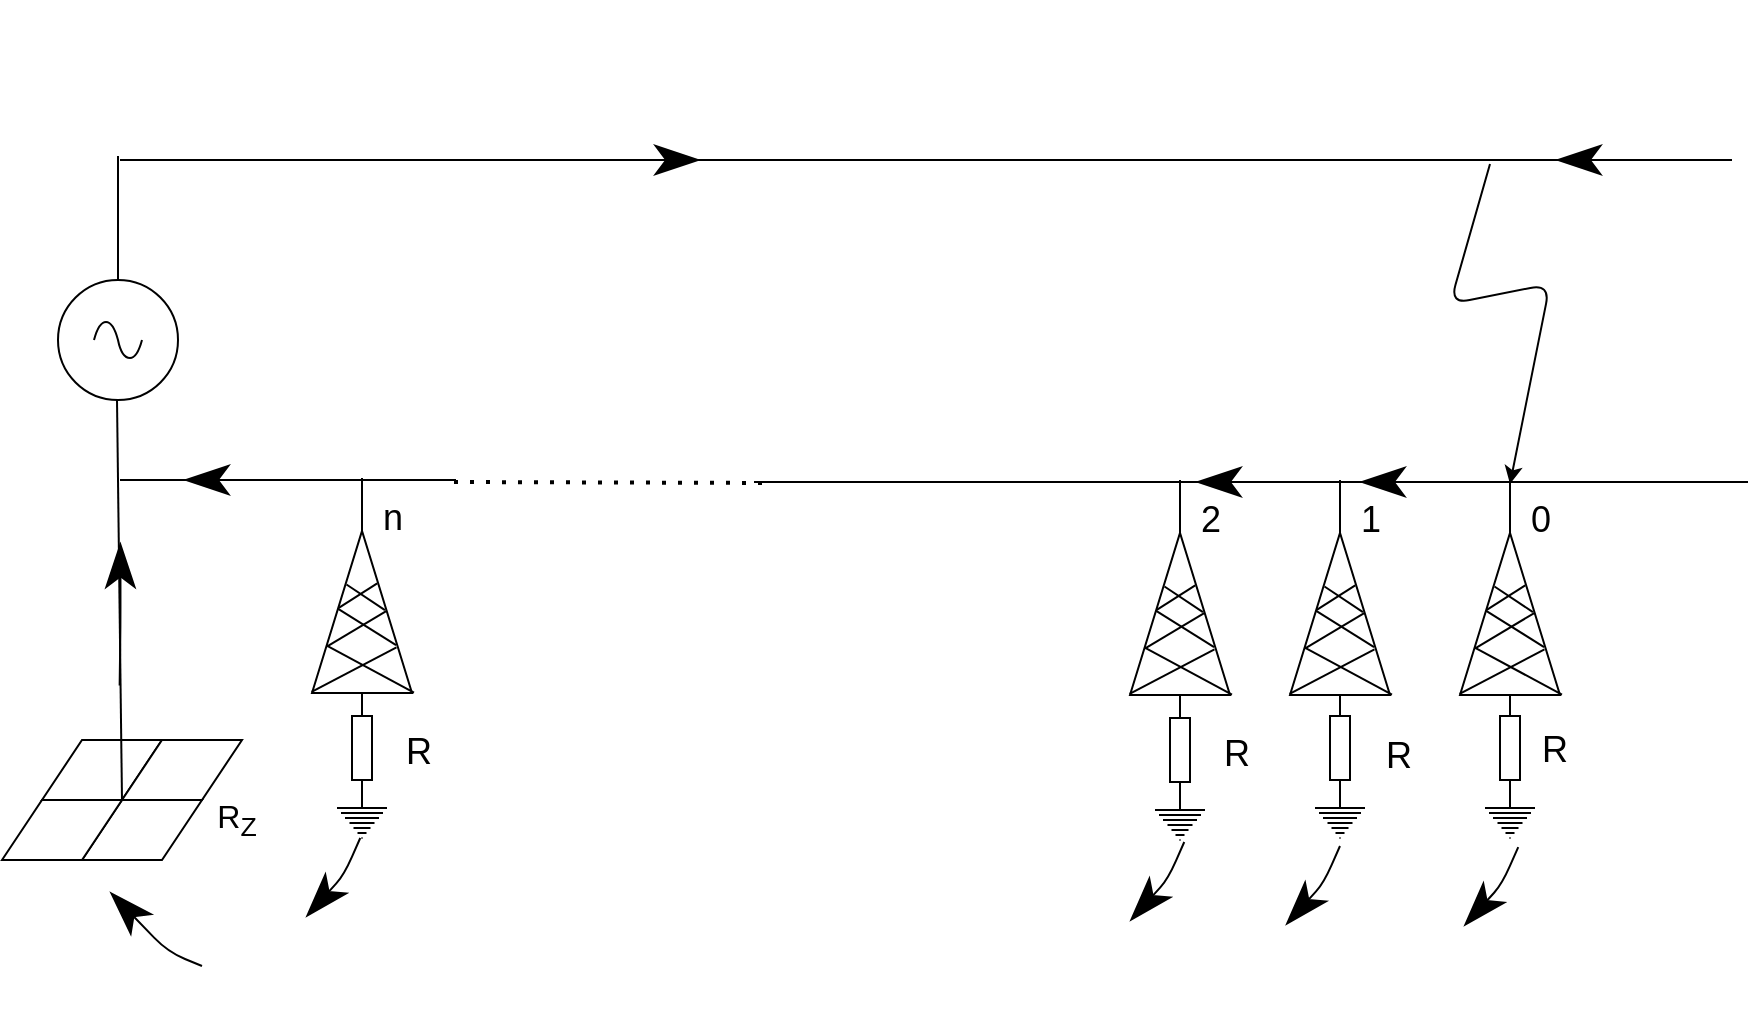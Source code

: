 <mxfile version="14.7.3" type="github">
  <diagram name="Page-1" id="16e2658f-23c8-b752-8be9-c03fbebb8bbe">
    <mxGraphModel dx="1021" dy="567" grid="0" gridSize="10" guides="1" tooltips="1" connect="1" arrows="1" fold="1" page="1" pageScale="1" pageWidth="1100" pageHeight="850" background="none" math="0" shadow="0">
      <root>
        <mxCell id="0" />
        <mxCell id="1" parent="0" />
        <mxCell id="HtLe2a_l6lZtQf_eTZjN-1" value="" style="pointerEvents=1;verticalLabelPosition=bottom;shadow=0;dashed=0;align=center;html=1;verticalAlign=top;shape=mxgraph.electrical.signal_sources.source;aspect=fixed;points=[[0.5,0,0],[1,0.5,0],[0.5,1,0],[0,0.5,0]];elSignalType=ac;direction=east;" parent="1" vertex="1">
          <mxGeometry x="179" y="276" width="60" height="60" as="geometry" />
        </mxCell>
        <mxCell id="HtLe2a_l6lZtQf_eTZjN-7" value="" style="endArrow=none;html=1;" parent="1" edge="1">
          <mxGeometry x="249" y="1" width="50" height="50" as="geometry">
            <mxPoint x="210" y="216" as="sourcePoint" />
            <mxPoint x="1016" y="216" as="targetPoint" />
          </mxGeometry>
        </mxCell>
        <mxCell id="HtLe2a_l6lZtQf_eTZjN-9" value="" style="endArrow=none;html=1;" parent="1" edge="1">
          <mxGeometry x="149" y="1" width="50" height="50" as="geometry">
            <mxPoint x="209" y="276" as="sourcePoint" />
            <mxPoint x="209" y="214" as="targetPoint" />
          </mxGeometry>
        </mxCell>
        <mxCell id="HtLe2a_l6lZtQf_eTZjN-10" value="" style="endArrow=none;html=1;strokeWidth=1;" parent="1" edge="1">
          <mxGeometry x="250" y="1" width="100" as="geometry">
            <mxPoint x="210" y="376" as="sourcePoint" />
            <mxPoint x="378" y="376" as="targetPoint" />
            <Array as="points">
              <mxPoint x="360" y="376" />
            </Array>
          </mxGeometry>
        </mxCell>
        <mxCell id="HtLe2a_l6lZtQf_eTZjN-12" value="" style="endArrow=none;html=1;strokeWidth=1;" parent="1" edge="1">
          <mxGeometry x="149" y="1" width="100" as="geometry">
            <mxPoint x="208.5" y="336" as="sourcePoint" />
            <mxPoint x="209" y="376" as="targetPoint" />
          </mxGeometry>
        </mxCell>
        <mxCell id="HtLe2a_l6lZtQf_eTZjN-15" value="" style="endArrow=none;html=1;" parent="1" edge="1">
          <mxGeometry x="250" y="1" width="50" height="50" as="geometry">
            <mxPoint x="527" y="377" as="sourcePoint" />
            <mxPoint x="1024" y="377" as="targetPoint" />
          </mxGeometry>
        </mxCell>
        <mxCell id="HtLe2a_l6lZtQf_eTZjN-16" value="" style="endArrow=none;dashed=1;html=1;dashPattern=1 3;strokeWidth=2;entryX=0;entryY=0.5;entryDx=0;entryDy=0;entryPerimeter=0;" parent="1" edge="1">
          <mxGeometry x="-43" y="2" width="50" height="50" as="geometry">
            <mxPoint x="377" y="377" as="sourcePoint" />
            <mxPoint x="537" y="377.5" as="targetPoint" />
          </mxGeometry>
        </mxCell>
        <mxCell id="HtLe2a_l6lZtQf_eTZjN-25" value="" style="endArrow=classicThin;html=1;strokeWidth=1;endSize=20;" parent="1" edge="1">
          <mxGeometry x="390" y="1" width="100" as="geometry">
            <mxPoint x="450" y="216" as="sourcePoint" />
            <mxPoint x="500" y="216" as="targetPoint" />
            <Array as="points">
              <mxPoint x="460" y="216" />
            </Array>
          </mxGeometry>
        </mxCell>
        <mxCell id="HtLe2a_l6lZtQf_eTZjN-26" value="" style="endArrow=classicThin;html=1;strokeWidth=1;endSize=20;" parent="1" edge="1">
          <mxGeometry x="728" y="1" width="100" as="geometry">
            <mxPoint x="958" y="216" as="sourcePoint" />
            <mxPoint x="928" y="216" as="targetPoint" />
            <Array as="points">
              <mxPoint x="998" y="216" />
            </Array>
          </mxGeometry>
        </mxCell>
        <mxCell id="HtLe2a_l6lZtQf_eTZjN-32" value="" style="shape=parallelogram;perimeter=parallelogramPerimeter;whiteSpace=wrap;html=1;fixedSize=1;shadow=0;direction=east;" parent="1" vertex="1">
          <mxGeometry x="171" y="506" width="60" height="30" as="geometry" />
        </mxCell>
        <mxCell id="HtLe2a_l6lZtQf_eTZjN-33" value="" style="shape=parallelogram;perimeter=parallelogramPerimeter;whiteSpace=wrap;html=1;fixedSize=1;shadow=0;direction=east;" parent="1" vertex="1">
          <mxGeometry x="211" y="506" width="60" height="30" as="geometry" />
        </mxCell>
        <mxCell id="HtLe2a_l6lZtQf_eTZjN-34" value="" style="shape=parallelogram;perimeter=parallelogramPerimeter;whiteSpace=wrap;html=1;fixedSize=1;shadow=0;direction=east;" parent="1" vertex="1">
          <mxGeometry x="191" y="536" width="60" height="30" as="geometry" />
        </mxCell>
        <mxCell id="HtLe2a_l6lZtQf_eTZjN-35" value="" style="shape=parallelogram;perimeter=parallelogramPerimeter;whiteSpace=wrap;html=1;fixedSize=1;shadow=0;direction=east;" parent="1" vertex="1">
          <mxGeometry x="151" y="536" width="60" height="30" as="geometry" />
        </mxCell>
        <mxCell id="HtLe2a_l6lZtQf_eTZjN-37" value="" style="endArrow=none;html=1;exitX=0;exitY=1;exitDx=0;exitDy=0;" parent="1" source="HtLe2a_l6lZtQf_eTZjN-33" edge="1">
          <mxGeometry x="149" y="1" width="50" height="50" as="geometry">
            <mxPoint x="209" y="504" as="sourcePoint" />
            <mxPoint x="209" y="376" as="targetPoint" />
          </mxGeometry>
        </mxCell>
        <mxCell id="HtLe2a_l6lZtQf_eTZjN-72" value="" style="endArrow=none;html=1;exitX=0.653;exitY=0.345;exitDx=0;exitDy=0;exitPerimeter=0;entryX=0.522;entryY=0.734;entryDx=0;entryDy=0;entryPerimeter=0;" parent="1" edge="1">
          <mxGeometry x="455" y="1" width="50" height="50" as="geometry">
            <mxPoint x="732.25" y="467.23" as="sourcePoint" />
            <mxPoint x="751.47" y="480.03" as="targetPoint" />
          </mxGeometry>
        </mxCell>
        <mxCell id="HtLe2a_l6lZtQf_eTZjN-75" value="" style="endArrow=none;html=1;exitX=0.523;exitY=0.268;exitDx=0;exitDy=0;exitPerimeter=0;entryX=0.659;entryY=0.652;entryDx=0;entryDy=0;entryPerimeter=0;" parent="1" edge="1">
          <mxGeometry x="455" y="1" width="50" height="50" as="geometry">
            <mxPoint x="728.4" y="478.93" as="sourcePoint" />
            <mxPoint x="747.6" y="466.69" as="targetPoint" />
          </mxGeometry>
        </mxCell>
        <mxCell id="HtLe2a_l6lZtQf_eTZjN-84" value="" style="verticalLabelPosition=bottom;shadow=0;dashed=0;align=center;html=1;verticalAlign=top;shape=mxgraph.electrical.abstract.amplifier;rotation=-90;direction=east;" parent="1" vertex="1">
          <mxGeometry x="695" y="418" width="90" height="50" as="geometry" />
        </mxCell>
        <mxCell id="HtLe2a_l6lZtQf_eTZjN-85" value="" style="endArrow=none;html=1;entryX=0.316;entryY=0.841;entryDx=0;entryDy=0;entryPerimeter=0;exitX=0.519;exitY=0.258;exitDx=0;exitDy=0;exitPerimeter=0;" parent="1" source="HtLe2a_l6lZtQf_eTZjN-84" target="HtLe2a_l6lZtQf_eTZjN-84" edge="1">
          <mxGeometry x="455" y="1" width="50" height="50" as="geometry">
            <mxPoint x="732" y="440" as="sourcePoint" />
            <mxPoint x="754" y="457" as="targetPoint" />
          </mxGeometry>
        </mxCell>
        <mxCell id="HtLe2a_l6lZtQf_eTZjN-86" value="" style="endArrow=none;html=1;exitX=0.313;exitY=0.148;exitDx=0;exitDy=0;exitPerimeter=0;entryX=0.052;entryY=1.02;entryDx=0;entryDy=0;entryPerimeter=0;" parent="1" source="HtLe2a_l6lZtQf_eTZjN-84" target="HtLe2a_l6lZtQf_eTZjN-84" edge="1">
          <mxGeometry x="455" y="1" width="50" height="50" as="geometry">
            <mxPoint x="725" y="452.0" as="sourcePoint" />
            <mxPoint x="762" y="481" as="targetPoint" />
          </mxGeometry>
        </mxCell>
        <mxCell id="HtLe2a_l6lZtQf_eTZjN-87" value="" style="endArrow=none;html=1;exitX=0.653;exitY=0.345;exitDx=0;exitDy=0;exitPerimeter=0;entryX=0.653;entryY=0.345;entryDx=0;entryDy=0;entryPerimeter=0;" parent="1" source="HtLe2a_l6lZtQf_eTZjN-84" edge="1">
          <mxGeometry x="455" y="1" width="50" height="50" as="geometry">
            <mxPoint x="732.52" y="427" as="sourcePoint" />
            <mxPoint x="751.47" y="442.03" as="targetPoint" />
          </mxGeometry>
        </mxCell>
        <mxCell id="HtLe2a_l6lZtQf_eTZjN-88" value="" style="endArrow=none;html=1;entryX=0.056;entryY=-0.004;entryDx=0;entryDy=0;entryPerimeter=0;exitX=0.304;exitY=0.845;exitDx=0;exitDy=0;exitPerimeter=0;" parent="1" source="HtLe2a_l6lZtQf_eTZjN-84" target="HtLe2a_l6lZtQf_eTZjN-84" edge="1">
          <mxGeometry x="455" y="1" width="50" height="50" as="geometry">
            <mxPoint x="755" y="462" as="sourcePoint" />
            <mxPoint x="826" y="479.32" as="targetPoint" />
            <Array as="points" />
          </mxGeometry>
        </mxCell>
        <mxCell id="HtLe2a_l6lZtQf_eTZjN-89" value="" style="endArrow=none;html=1;entryX=0.505;entryY=0.742;entryDx=0;entryDy=0;entryPerimeter=0;exitX=0.309;exitY=0.152;exitDx=0;exitDy=0;exitPerimeter=0;" parent="1" source="HtLe2a_l6lZtQf_eTZjN-84" target="HtLe2a_l6lZtQf_eTZjN-84" edge="1">
          <mxGeometry x="455" y="1" width="50" height="50" as="geometry">
            <mxPoint x="737.9" y="451.29" as="sourcePoint" />
            <mxPoint x="767.05" y="469.56" as="targetPoint" />
          </mxGeometry>
        </mxCell>
        <mxCell id="HtLe2a_l6lZtQf_eTZjN-90" value="" style="endArrow=none;html=1;exitX=0.523;exitY=0.268;exitDx=0;exitDy=0;exitPerimeter=0;entryX=0.659;entryY=0.652;entryDx=0;entryDy=0;entryPerimeter=0;" parent="1" source="HtLe2a_l6lZtQf_eTZjN-84" target="HtLe2a_l6lZtQf_eTZjN-84" edge="1">
          <mxGeometry x="455" y="1" width="50" height="50" as="geometry">
            <mxPoint x="742.25" y="439.23" as="sourcePoint" />
            <mxPoint x="761.47" y="452.03" as="targetPoint" />
          </mxGeometry>
        </mxCell>
        <mxCell id="HtLe2a_l6lZtQf_eTZjN-91" value="" style="endArrow=none;html=1;entryX=1;entryY=0.5;entryDx=0;entryDy=0;entryPerimeter=0;exitX=1;exitY=0.5;exitDx=0;exitDy=0;exitPerimeter=0;" parent="1" target="HtLe2a_l6lZtQf_eTZjN-84" edge="1">
          <mxGeometry x="455" y="1" width="50" height="50" as="geometry">
            <mxPoint x="740" y="376.0" as="sourcePoint" />
            <mxPoint x="845" y="426" as="targetPoint" />
          </mxGeometry>
        </mxCell>
        <mxCell id="HtLe2a_l6lZtQf_eTZjN-92" value="" style="endArrow=none;html=1;exitX=0.653;exitY=0.345;exitDx=0;exitDy=0;exitPerimeter=0;entryX=0.522;entryY=0.734;entryDx=0;entryDy=0;entryPerimeter=0;" parent="1" edge="1">
          <mxGeometry x="455" y="1" width="50" height="50" as="geometry">
            <mxPoint x="812.25" y="467.23" as="sourcePoint" />
            <mxPoint x="831.47" y="480.03" as="targetPoint" />
          </mxGeometry>
        </mxCell>
        <mxCell id="HtLe2a_l6lZtQf_eTZjN-93" value="" style="endArrow=none;html=1;exitX=0.523;exitY=0.268;exitDx=0;exitDy=0;exitPerimeter=0;entryX=0.659;entryY=0.652;entryDx=0;entryDy=0;entryPerimeter=0;" parent="1" edge="1">
          <mxGeometry x="455" y="1" width="50" height="50" as="geometry">
            <mxPoint x="808.4" y="478.93" as="sourcePoint" />
            <mxPoint x="827.6" y="466.69" as="targetPoint" />
          </mxGeometry>
        </mxCell>
        <mxCell id="HtLe2a_l6lZtQf_eTZjN-94" value="" style="verticalLabelPosition=bottom;shadow=0;dashed=0;align=center;html=1;verticalAlign=top;shape=mxgraph.electrical.abstract.amplifier;rotation=-90;direction=east;" parent="1" vertex="1">
          <mxGeometry x="775" y="418" width="90" height="50" as="geometry" />
        </mxCell>
        <mxCell id="HtLe2a_l6lZtQf_eTZjN-95" value="" style="endArrow=none;html=1;entryX=0.316;entryY=0.841;entryDx=0;entryDy=0;entryPerimeter=0;exitX=0.519;exitY=0.258;exitDx=0;exitDy=0;exitPerimeter=0;" parent="1" source="HtLe2a_l6lZtQf_eTZjN-94" target="HtLe2a_l6lZtQf_eTZjN-94" edge="1">
          <mxGeometry x="455" y="1" width="50" height="50" as="geometry">
            <mxPoint x="812" y="440" as="sourcePoint" />
            <mxPoint x="834" y="457" as="targetPoint" />
          </mxGeometry>
        </mxCell>
        <mxCell id="HtLe2a_l6lZtQf_eTZjN-96" value="" style="endArrow=none;html=1;exitX=0.313;exitY=0.148;exitDx=0;exitDy=0;exitPerimeter=0;entryX=0.052;entryY=1.02;entryDx=0;entryDy=0;entryPerimeter=0;" parent="1" source="HtLe2a_l6lZtQf_eTZjN-94" target="HtLe2a_l6lZtQf_eTZjN-94" edge="1">
          <mxGeometry x="455" y="1" width="50" height="50" as="geometry">
            <mxPoint x="805" y="452.0" as="sourcePoint" />
            <mxPoint x="842" y="481" as="targetPoint" />
          </mxGeometry>
        </mxCell>
        <mxCell id="HtLe2a_l6lZtQf_eTZjN-97" value="" style="endArrow=none;html=1;exitX=0.653;exitY=0.345;exitDx=0;exitDy=0;exitPerimeter=0;entryX=0.653;entryY=0.345;entryDx=0;entryDy=0;entryPerimeter=0;" parent="1" source="HtLe2a_l6lZtQf_eTZjN-94" edge="1">
          <mxGeometry x="455" y="1" width="50" height="50" as="geometry">
            <mxPoint x="812.52" y="427" as="sourcePoint" />
            <mxPoint x="831.47" y="442.03" as="targetPoint" />
          </mxGeometry>
        </mxCell>
        <mxCell id="HtLe2a_l6lZtQf_eTZjN-98" value="" style="endArrow=none;html=1;entryX=0.056;entryY=-0.004;entryDx=0;entryDy=0;entryPerimeter=0;exitX=0.304;exitY=0.845;exitDx=0;exitDy=0;exitPerimeter=0;" parent="1" source="HtLe2a_l6lZtQf_eTZjN-94" target="HtLe2a_l6lZtQf_eTZjN-94" edge="1">
          <mxGeometry x="455" y="1" width="50" height="50" as="geometry">
            <mxPoint x="835" y="462" as="sourcePoint" />
            <mxPoint x="906" y="479.32" as="targetPoint" />
            <Array as="points" />
          </mxGeometry>
        </mxCell>
        <mxCell id="HtLe2a_l6lZtQf_eTZjN-99" value="" style="endArrow=none;html=1;entryX=0.505;entryY=0.742;entryDx=0;entryDy=0;entryPerimeter=0;exitX=0.309;exitY=0.152;exitDx=0;exitDy=0;exitPerimeter=0;" parent="1" source="HtLe2a_l6lZtQf_eTZjN-94" target="HtLe2a_l6lZtQf_eTZjN-94" edge="1">
          <mxGeometry x="455" y="1" width="50" height="50" as="geometry">
            <mxPoint x="817.9" y="451.29" as="sourcePoint" />
            <mxPoint x="847.05" y="469.56" as="targetPoint" />
          </mxGeometry>
        </mxCell>
        <mxCell id="HtLe2a_l6lZtQf_eTZjN-100" value="" style="endArrow=none;html=1;exitX=0.523;exitY=0.268;exitDx=0;exitDy=0;exitPerimeter=0;entryX=0.659;entryY=0.652;entryDx=0;entryDy=0;entryPerimeter=0;" parent="1" source="HtLe2a_l6lZtQf_eTZjN-94" target="HtLe2a_l6lZtQf_eTZjN-94" edge="1">
          <mxGeometry x="455" y="1" width="50" height="50" as="geometry">
            <mxPoint x="822.25" y="439.23" as="sourcePoint" />
            <mxPoint x="841.47" y="452.03" as="targetPoint" />
          </mxGeometry>
        </mxCell>
        <mxCell id="HtLe2a_l6lZtQf_eTZjN-101" value="" style="endArrow=none;html=1;entryX=1;entryY=0.5;entryDx=0;entryDy=0;entryPerimeter=0;exitX=1;exitY=0.5;exitDx=0;exitDy=0;exitPerimeter=0;" parent="1" target="HtLe2a_l6lZtQf_eTZjN-94" edge="1">
          <mxGeometry x="455" y="1" width="50" height="50" as="geometry">
            <mxPoint x="820" y="376.0" as="sourcePoint" />
            <mxPoint x="925" y="426" as="targetPoint" />
          </mxGeometry>
        </mxCell>
        <mxCell id="HtLe2a_l6lZtQf_eTZjN-106" value="" style="pointerEvents=1;verticalLabelPosition=bottom;shadow=0;dashed=0;align=center;html=1;verticalAlign=top;shape=mxgraph.electrical.resistors.resistor_1;rotation=90;direction=east;" parent="1" vertex="1">
          <mxGeometry x="715" y="506" width="50" height="10" as="geometry" />
        </mxCell>
        <mxCell id="HtLe2a_l6lZtQf_eTZjN-107" value="" style="pointerEvents=1;verticalLabelPosition=bottom;shadow=0;dashed=0;align=center;html=1;verticalAlign=top;shape=mxgraph.electrical.signal_sources.protective_earth;direction=east;" parent="1" vertex="1">
          <mxGeometry x="727.5" y="536" width="25" height="20" as="geometry" />
        </mxCell>
        <mxCell id="HtLe2a_l6lZtQf_eTZjN-108" value="" style="pointerEvents=1;verticalLabelPosition=bottom;shadow=0;dashed=0;align=center;html=1;verticalAlign=top;shape=mxgraph.electrical.resistors.resistor_1;rotation=90;direction=east;" parent="1" vertex="1">
          <mxGeometry x="795" y="505" width="50" height="10" as="geometry" />
        </mxCell>
        <mxCell id="HtLe2a_l6lZtQf_eTZjN-109" value="" style="pointerEvents=1;verticalLabelPosition=bottom;shadow=0;dashed=0;align=center;html=1;verticalAlign=top;shape=mxgraph.electrical.signal_sources.protective_earth;direction=east;" parent="1" vertex="1">
          <mxGeometry x="807.5" y="535" width="25" height="20" as="geometry" />
        </mxCell>
        <mxCell id="HtLe2a_l6lZtQf_eTZjN-111" value="" style="endArrow=none;html=1;exitX=0.653;exitY=0.345;exitDx=0;exitDy=0;exitPerimeter=0;entryX=0.522;entryY=0.734;entryDx=0;entryDy=0;entryPerimeter=0;" parent="1" edge="1">
          <mxGeometry x="250" y="1" width="50" height="50" as="geometry">
            <mxPoint x="897.25" y="467.23" as="sourcePoint" />
            <mxPoint x="916.47" y="480.03" as="targetPoint" />
          </mxGeometry>
        </mxCell>
        <mxCell id="HtLe2a_l6lZtQf_eTZjN-112" value="" style="endArrow=none;html=1;exitX=0.523;exitY=0.268;exitDx=0;exitDy=0;exitPerimeter=0;entryX=0.659;entryY=0.652;entryDx=0;entryDy=0;entryPerimeter=0;" parent="1" edge="1">
          <mxGeometry x="250" y="1" width="50" height="50" as="geometry">
            <mxPoint x="893.4" y="478.93" as="sourcePoint" />
            <mxPoint x="912.6" y="466.69" as="targetPoint" />
          </mxGeometry>
        </mxCell>
        <mxCell id="HtLe2a_l6lZtQf_eTZjN-113" value="" style="verticalLabelPosition=bottom;shadow=0;dashed=0;align=center;html=1;verticalAlign=top;shape=mxgraph.electrical.abstract.amplifier;rotation=-90;direction=east;" parent="1" vertex="1">
          <mxGeometry x="860" y="418" width="90" height="50" as="geometry" />
        </mxCell>
        <mxCell id="HtLe2a_l6lZtQf_eTZjN-114" value="" style="endArrow=none;html=1;entryX=0.316;entryY=0.841;entryDx=0;entryDy=0;entryPerimeter=0;exitX=0.519;exitY=0.258;exitDx=0;exitDy=0;exitPerimeter=0;" parent="1" source="HtLe2a_l6lZtQf_eTZjN-113" target="HtLe2a_l6lZtQf_eTZjN-113" edge="1">
          <mxGeometry x="250" y="1" width="50" height="50" as="geometry">
            <mxPoint x="897" y="440" as="sourcePoint" />
            <mxPoint x="919" y="457" as="targetPoint" />
          </mxGeometry>
        </mxCell>
        <mxCell id="HtLe2a_l6lZtQf_eTZjN-115" value="" style="endArrow=none;html=1;exitX=0.313;exitY=0.148;exitDx=0;exitDy=0;exitPerimeter=0;entryX=0.052;entryY=1.02;entryDx=0;entryDy=0;entryPerimeter=0;" parent="1" source="HtLe2a_l6lZtQf_eTZjN-113" target="HtLe2a_l6lZtQf_eTZjN-113" edge="1">
          <mxGeometry x="250" y="1" width="50" height="50" as="geometry">
            <mxPoint x="890" y="452.0" as="sourcePoint" />
            <mxPoint x="927" y="481" as="targetPoint" />
          </mxGeometry>
        </mxCell>
        <mxCell id="HtLe2a_l6lZtQf_eTZjN-116" value="" style="endArrow=none;html=1;exitX=0.653;exitY=0.345;exitDx=0;exitDy=0;exitPerimeter=0;entryX=0.653;entryY=0.345;entryDx=0;entryDy=0;entryPerimeter=0;" parent="1" source="HtLe2a_l6lZtQf_eTZjN-113" edge="1">
          <mxGeometry x="250" y="1" width="50" height="50" as="geometry">
            <mxPoint x="897.52" y="427" as="sourcePoint" />
            <mxPoint x="916.47" y="442.03" as="targetPoint" />
          </mxGeometry>
        </mxCell>
        <mxCell id="HtLe2a_l6lZtQf_eTZjN-117" value="" style="endArrow=none;html=1;entryX=0.056;entryY=-0.004;entryDx=0;entryDy=0;entryPerimeter=0;exitX=0.304;exitY=0.845;exitDx=0;exitDy=0;exitPerimeter=0;" parent="1" source="HtLe2a_l6lZtQf_eTZjN-113" target="HtLe2a_l6lZtQf_eTZjN-113" edge="1">
          <mxGeometry x="250" y="1" width="50" height="50" as="geometry">
            <mxPoint x="920" y="462" as="sourcePoint" />
            <mxPoint x="991" y="479.32" as="targetPoint" />
            <Array as="points" />
          </mxGeometry>
        </mxCell>
        <mxCell id="HtLe2a_l6lZtQf_eTZjN-118" value="" style="endArrow=none;html=1;entryX=0.505;entryY=0.742;entryDx=0;entryDy=0;entryPerimeter=0;exitX=0.309;exitY=0.152;exitDx=0;exitDy=0;exitPerimeter=0;" parent="1" source="HtLe2a_l6lZtQf_eTZjN-113" target="HtLe2a_l6lZtQf_eTZjN-113" edge="1">
          <mxGeometry x="250" y="1" width="50" height="50" as="geometry">
            <mxPoint x="902.9" y="451.29" as="sourcePoint" />
            <mxPoint x="932.05" y="469.56" as="targetPoint" />
          </mxGeometry>
        </mxCell>
        <mxCell id="HtLe2a_l6lZtQf_eTZjN-119" value="" style="endArrow=none;html=1;exitX=0.523;exitY=0.268;exitDx=0;exitDy=0;exitPerimeter=0;entryX=0.659;entryY=0.652;entryDx=0;entryDy=0;entryPerimeter=0;" parent="1" source="HtLe2a_l6lZtQf_eTZjN-113" target="HtLe2a_l6lZtQf_eTZjN-113" edge="1">
          <mxGeometry x="250" y="1" width="50" height="50" as="geometry">
            <mxPoint x="907.25" y="439.23" as="sourcePoint" />
            <mxPoint x="926.47" y="452.03" as="targetPoint" />
          </mxGeometry>
        </mxCell>
        <mxCell id="HtLe2a_l6lZtQf_eTZjN-120" value="" style="endArrow=none;html=1;entryX=1;entryY=0.5;entryDx=0;entryDy=0;entryPerimeter=0;exitX=1;exitY=0.5;exitDx=0;exitDy=0;exitPerimeter=0;" parent="1" target="HtLe2a_l6lZtQf_eTZjN-113" edge="1">
          <mxGeometry x="250" y="1" width="50" height="50" as="geometry">
            <mxPoint x="905" y="376" as="sourcePoint" />
            <mxPoint x="1010" y="426" as="targetPoint" />
          </mxGeometry>
        </mxCell>
        <mxCell id="HtLe2a_l6lZtQf_eTZjN-121" value="" style="pointerEvents=1;verticalLabelPosition=bottom;shadow=0;dashed=0;align=center;html=1;verticalAlign=top;shape=mxgraph.electrical.resistors.resistor_1;rotation=90;direction=east;" parent="1" vertex="1">
          <mxGeometry x="880" y="505" width="50" height="10" as="geometry" />
        </mxCell>
        <mxCell id="HtLe2a_l6lZtQf_eTZjN-122" value="" style="pointerEvents=1;verticalLabelPosition=bottom;shadow=0;dashed=0;align=center;html=1;verticalAlign=top;shape=mxgraph.electrical.signal_sources.protective_earth;direction=east;" parent="1" vertex="1">
          <mxGeometry x="892.5" y="535" width="25" height="20" as="geometry" />
        </mxCell>
        <mxCell id="HtLe2a_l6lZtQf_eTZjN-129" value="" style="endArrow=classicThin;html=1;strokeWidth=1;endSize=20;exitX=0.825;exitY=1.076;exitDx=0;exitDy=0;exitPerimeter=0;" parent="1" edge="1">
          <mxGeometry x="246" y="4" width="100" as="geometry">
            <mxPoint x="909.125" y="559.52" as="sourcePoint" />
            <mxPoint x="882" y="599" as="targetPoint" />
            <Array as="points">
              <mxPoint x="901" y="578" />
            </Array>
          </mxGeometry>
        </mxCell>
        <mxCell id="HtLe2a_l6lZtQf_eTZjN-137" value="&lt;font style=&quot;font-size: 18px&quot;&gt;2&lt;/font&gt;" style="text;html=1;align=center;verticalAlign=middle;resizable=0;points=[];autosize=1;strokeColor=none;direction=east;" parent="1" vertex="1">
          <mxGeometry x="740" y="386" width="30" height="20" as="geometry" />
        </mxCell>
        <mxCell id="HtLe2a_l6lZtQf_eTZjN-138" value="&lt;font style=&quot;font-size: 18px&quot;&gt;1&lt;br&gt;&lt;/font&gt;" style="text;html=1;align=center;verticalAlign=middle;resizable=0;points=[];autosize=1;strokeColor=none;direction=east;" parent="1" vertex="1">
          <mxGeometry x="825" y="386" width="20" height="20" as="geometry" />
        </mxCell>
        <mxCell id="HtLe2a_l6lZtQf_eTZjN-139" value="&lt;span style=&quot;font-size: 18px&quot;&gt;0&lt;/span&gt;" style="text;html=1;align=center;verticalAlign=middle;resizable=0;points=[];autosize=1;strokeColor=none;direction=east;" parent="1" vertex="1">
          <mxGeometry x="910" y="386" width="20" height="20" as="geometry" />
        </mxCell>
        <mxCell id="HtLe2a_l6lZtQf_eTZjN-144" value="" style="endArrow=classic;html=1;" parent="1" edge="1">
          <mxGeometry x="250" y="3" width="50" height="50" as="geometry">
            <mxPoint x="895" y="218" as="sourcePoint" />
            <mxPoint x="905" y="378" as="targetPoint" />
            <Array as="points">
              <mxPoint x="875" y="288" />
              <mxPoint x="925" y="278" />
            </Array>
          </mxGeometry>
        </mxCell>
        <mxCell id="HtLe2a_l6lZtQf_eTZjN-146" value="&lt;p class=&quot;MsoNormal&quot; style=&quot;text-indent: 0cm&quot;&gt;&lt;span lang=&quot;EN-US&quot; style=&quot;font-size: 12.0pt&quot;&gt;&lt;br/&gt; &lt;br/&gt; &lt;br/&gt;  &lt;br/&gt;  &lt;br/&gt;  &lt;br/&gt;  &lt;br/&gt;  &lt;br/&gt;  &lt;br/&gt;  &lt;br/&gt;  &lt;br/&gt;  &lt;br/&gt;  &lt;br/&gt;  &lt;br/&gt;  &lt;br/&gt; &lt;br/&gt; &lt;br/&gt; &lt;br/&gt;&lt;br/&gt; &lt;br/&gt;&lt;/span&gt;&lt;span lang=&quot;EN-US&quot;&gt;&lt;/span&gt;&lt;/p&gt;" style="text;html=1;align=center;verticalAlign=middle;resizable=0;points=[];autosize=1;strokeColor=none;direction=east;" parent="1" vertex="1">
          <mxGeometry x="402.5" y="175" width="20" height="330" as="geometry" />
        </mxCell>
        <mxCell id="HtLe2a_l6lZtQf_eTZjN-153" value="&lt;span lang=&quot;EN-US&quot; style=&quot;font-size: 12.0pt&quot;&gt;R&lt;sub&gt;Z&lt;/sub&gt;&lt;/span&gt;" style="text;html=1;align=center;verticalAlign=middle;resizable=0;points=[];autosize=1;strokeColor=none;direction=east;" parent="1" vertex="1">
          <mxGeometry x="248" y="536" width="40" height="20" as="geometry" />
        </mxCell>
        <mxCell id="HtLe2a_l6lZtQf_eTZjN-154" value="&lt;font style=&quot;font-size: 18px&quot;&gt;R&lt;/font&gt;" style="text;html=1;align=center;verticalAlign=middle;resizable=0;points=[];autosize=1;strokeColor=none;direction=east;" parent="1" vertex="1">
          <mxGeometry x="752.5" y="503" width="30" height="20" as="geometry" />
        </mxCell>
        <mxCell id="HtLe2a_l6lZtQf_eTZjN-155" value="&lt;font style=&quot;font-size: 18px&quot;&gt;R&lt;/font&gt;" style="text;html=1;align=center;verticalAlign=middle;resizable=0;points=[];autosize=1;strokeColor=none;direction=east;" parent="1" vertex="1">
          <mxGeometry x="834" y="504" width="30" height="20" as="geometry" />
        </mxCell>
        <mxCell id="HtLe2a_l6lZtQf_eTZjN-156" value="&lt;font style=&quot;font-size: 18px&quot;&gt;R&lt;/font&gt;" style="text;html=1;align=center;verticalAlign=middle;resizable=0;points=[];autosize=1;strokeColor=none;direction=east;" parent="1" vertex="1">
          <mxGeometry x="912" y="501" width="30" height="20" as="geometry" />
        </mxCell>
        <mxCell id="HtLe2a_l6lZtQf_eTZjN-159" value="" style="endArrow=none;html=1;exitX=0.653;exitY=0.345;exitDx=0;exitDy=0;exitPerimeter=0;entryX=0.522;entryY=0.734;entryDx=0;entryDy=0;entryPerimeter=0;" parent="1" edge="1">
          <mxGeometry x="46" width="50" height="50" as="geometry">
            <mxPoint x="323.25" y="466.23" as="sourcePoint" />
            <mxPoint x="342.47" y="479.03" as="targetPoint" />
          </mxGeometry>
        </mxCell>
        <mxCell id="HtLe2a_l6lZtQf_eTZjN-160" value="" style="endArrow=none;html=1;exitX=0.523;exitY=0.268;exitDx=0;exitDy=0;exitPerimeter=0;entryX=0.659;entryY=0.652;entryDx=0;entryDy=0;entryPerimeter=0;" parent="1" edge="1">
          <mxGeometry x="46" width="50" height="50" as="geometry">
            <mxPoint x="319.4" y="477.93" as="sourcePoint" />
            <mxPoint x="338.6" y="465.69" as="targetPoint" />
          </mxGeometry>
        </mxCell>
        <mxCell id="HtLe2a_l6lZtQf_eTZjN-161" value="" style="verticalLabelPosition=bottom;shadow=0;dashed=0;align=center;html=1;verticalAlign=top;shape=mxgraph.electrical.abstract.amplifier;rotation=-90;direction=east;" parent="1" vertex="1">
          <mxGeometry x="286" y="417" width="90" height="50" as="geometry" />
        </mxCell>
        <mxCell id="HtLe2a_l6lZtQf_eTZjN-162" value="" style="endArrow=none;html=1;entryX=0.316;entryY=0.841;entryDx=0;entryDy=0;entryPerimeter=0;exitX=0.519;exitY=0.258;exitDx=0;exitDy=0;exitPerimeter=0;" parent="1" source="HtLe2a_l6lZtQf_eTZjN-161" target="HtLe2a_l6lZtQf_eTZjN-161" edge="1">
          <mxGeometry x="46" width="50" height="50" as="geometry">
            <mxPoint x="323" y="439" as="sourcePoint" />
            <mxPoint x="345" y="456" as="targetPoint" />
          </mxGeometry>
        </mxCell>
        <mxCell id="HtLe2a_l6lZtQf_eTZjN-163" value="" style="endArrow=none;html=1;exitX=0.313;exitY=0.148;exitDx=0;exitDy=0;exitPerimeter=0;entryX=0.052;entryY=1.02;entryDx=0;entryDy=0;entryPerimeter=0;" parent="1" source="HtLe2a_l6lZtQf_eTZjN-161" target="HtLe2a_l6lZtQf_eTZjN-161" edge="1">
          <mxGeometry x="46" width="50" height="50" as="geometry">
            <mxPoint x="316" y="451.0" as="sourcePoint" />
            <mxPoint x="353" y="480" as="targetPoint" />
          </mxGeometry>
        </mxCell>
        <mxCell id="HtLe2a_l6lZtQf_eTZjN-164" value="" style="endArrow=none;html=1;exitX=0.653;exitY=0.345;exitDx=0;exitDy=0;exitPerimeter=0;entryX=0.653;entryY=0.345;entryDx=0;entryDy=0;entryPerimeter=0;" parent="1" source="HtLe2a_l6lZtQf_eTZjN-161" edge="1">
          <mxGeometry x="46" width="50" height="50" as="geometry">
            <mxPoint x="323.52" y="426" as="sourcePoint" />
            <mxPoint x="342.47" y="441.03" as="targetPoint" />
          </mxGeometry>
        </mxCell>
        <mxCell id="HtLe2a_l6lZtQf_eTZjN-165" value="" style="endArrow=none;html=1;entryX=0.056;entryY=-0.004;entryDx=0;entryDy=0;entryPerimeter=0;exitX=0.304;exitY=0.845;exitDx=0;exitDy=0;exitPerimeter=0;" parent="1" source="HtLe2a_l6lZtQf_eTZjN-161" target="HtLe2a_l6lZtQf_eTZjN-161" edge="1">
          <mxGeometry x="46" width="50" height="50" as="geometry">
            <mxPoint x="346" y="461" as="sourcePoint" />
            <mxPoint x="417" y="478.32" as="targetPoint" />
            <Array as="points" />
          </mxGeometry>
        </mxCell>
        <mxCell id="HtLe2a_l6lZtQf_eTZjN-166" value="" style="endArrow=none;html=1;entryX=0.505;entryY=0.742;entryDx=0;entryDy=0;entryPerimeter=0;exitX=0.309;exitY=0.152;exitDx=0;exitDy=0;exitPerimeter=0;" parent="1" source="HtLe2a_l6lZtQf_eTZjN-161" target="HtLe2a_l6lZtQf_eTZjN-161" edge="1">
          <mxGeometry x="46" width="50" height="50" as="geometry">
            <mxPoint x="328.9" y="450.29" as="sourcePoint" />
            <mxPoint x="358.05" y="468.56" as="targetPoint" />
          </mxGeometry>
        </mxCell>
        <mxCell id="HtLe2a_l6lZtQf_eTZjN-167" value="" style="endArrow=none;html=1;exitX=0.523;exitY=0.268;exitDx=0;exitDy=0;exitPerimeter=0;entryX=0.659;entryY=0.652;entryDx=0;entryDy=0;entryPerimeter=0;" parent="1" source="HtLe2a_l6lZtQf_eTZjN-161" target="HtLe2a_l6lZtQf_eTZjN-161" edge="1">
          <mxGeometry x="46" width="50" height="50" as="geometry">
            <mxPoint x="333.25" y="438.23" as="sourcePoint" />
            <mxPoint x="352.47" y="451.03" as="targetPoint" />
          </mxGeometry>
        </mxCell>
        <mxCell id="HtLe2a_l6lZtQf_eTZjN-168" value="" style="endArrow=none;html=1;entryX=1;entryY=0.5;entryDx=0;entryDy=0;entryPerimeter=0;exitX=1;exitY=0.5;exitDx=0;exitDy=0;exitPerimeter=0;" parent="1" target="HtLe2a_l6lZtQf_eTZjN-161" edge="1">
          <mxGeometry x="46" width="50" height="50" as="geometry">
            <mxPoint x="331" y="375" as="sourcePoint" />
            <mxPoint x="436" y="425" as="targetPoint" />
          </mxGeometry>
        </mxCell>
        <mxCell id="HtLe2a_l6lZtQf_eTZjN-169" value="" style="pointerEvents=1;verticalLabelPosition=bottom;shadow=0;dashed=0;align=center;html=1;verticalAlign=top;shape=mxgraph.electrical.resistors.resistor_1;rotation=90;direction=east;" parent="1" vertex="1">
          <mxGeometry x="306" y="505" width="50" height="10" as="geometry" />
        </mxCell>
        <mxCell id="HtLe2a_l6lZtQf_eTZjN-170" value="" style="pointerEvents=1;verticalLabelPosition=bottom;shadow=0;dashed=0;align=center;html=1;verticalAlign=top;shape=mxgraph.electrical.signal_sources.protective_earth;direction=east;" parent="1" vertex="1">
          <mxGeometry x="318.5" y="535" width="25" height="20" as="geometry" />
        </mxCell>
        <mxCell id="HtLe2a_l6lZtQf_eTZjN-172" value="&lt;font style=&quot;font-size: 18px&quot;&gt;n&lt;/font&gt;" style="text;html=1;align=center;verticalAlign=middle;resizable=0;points=[];autosize=1;strokeColor=none;direction=east;" parent="1" vertex="1">
          <mxGeometry x="336" y="385" width="20" height="20" as="geometry" />
        </mxCell>
        <mxCell id="HtLe2a_l6lZtQf_eTZjN-173" value="&lt;font style=&quot;font-size: 18px&quot;&gt;R&lt;/font&gt;" style="text;html=1;align=center;verticalAlign=middle;resizable=0;points=[];autosize=1;strokeColor=none;direction=east;" parent="1" vertex="1">
          <mxGeometry x="343.5" y="502" width="30" height="20" as="geometry" />
        </mxCell>
        <mxCell id="OCRtSmoGQ4oUlgUUKK0B-1" value="" style="endArrow=classicThin;html=1;strokeWidth=1;endSize=20;exitX=0.825;exitY=1.076;exitDx=0;exitDy=0;exitPerimeter=0;" edge="1" parent="1">
          <mxGeometry x="156.87" y="3.48" width="100" as="geometry">
            <mxPoint x="819.995" y="559" as="sourcePoint" />
            <mxPoint x="792.87" y="598.48" as="targetPoint" />
            <Array as="points">
              <mxPoint x="811.87" y="577.48" />
            </Array>
          </mxGeometry>
        </mxCell>
        <mxCell id="OCRtSmoGQ4oUlgUUKK0B-2" value="" style="endArrow=classicThin;html=1;strokeWidth=1;endSize=20;exitX=0.825;exitY=1.076;exitDx=0;exitDy=0;exitPerimeter=0;" edge="1" parent="1">
          <mxGeometry x="79" y="1.48" width="100" as="geometry">
            <mxPoint x="742.125" y="557" as="sourcePoint" />
            <mxPoint x="715" y="596.48" as="targetPoint" />
            <Array as="points">
              <mxPoint x="734" y="575.48" />
            </Array>
          </mxGeometry>
        </mxCell>
        <mxCell id="OCRtSmoGQ4oUlgUUKK0B-3" value="" style="endArrow=classicThin;html=1;strokeWidth=1;endSize=20;exitX=0.825;exitY=1.076;exitDx=0;exitDy=0;exitPerimeter=0;" edge="1" parent="1">
          <mxGeometry x="-333" y="-0.52" width="100" as="geometry">
            <mxPoint x="330.125" y="555" as="sourcePoint" />
            <mxPoint x="303" y="594.48" as="targetPoint" />
            <Array as="points">
              <mxPoint x="322" y="573.48" />
            </Array>
          </mxGeometry>
        </mxCell>
        <mxCell id="OCRtSmoGQ4oUlgUUKK0B-4" value="" style="endArrow=classicThin;html=1;strokeWidth=1;endSize=20;fontStyle=1" edge="1" parent="1">
          <mxGeometry x="-431" y="25.48" width="100" as="geometry">
            <mxPoint x="251" y="619" as="sourcePoint" />
            <mxPoint x="205" y="582" as="targetPoint" />
            <Array as="points">
              <mxPoint x="234" y="612" />
            </Array>
          </mxGeometry>
        </mxCell>
        <mxCell id="OCRtSmoGQ4oUlgUUKK0B-7" value="" style="endArrow=classicThin;html=1;strokeWidth=1;endSize=20;" edge="1" parent="1">
          <mxGeometry x="42" y="161" width="100" as="geometry">
            <mxPoint x="272" y="376" as="sourcePoint" />
            <mxPoint x="242" y="376" as="targetPoint" />
            <Array as="points">
              <mxPoint x="312" y="376" />
            </Array>
          </mxGeometry>
        </mxCell>
        <mxCell id="OCRtSmoGQ4oUlgUUKK0B-8" value="" style="endArrow=classicThin;html=1;strokeWidth=1;endSize=20;" edge="1" parent="1">
          <mxGeometry x="548" y="162" width="100" as="geometry">
            <mxPoint x="778" y="377" as="sourcePoint" />
            <mxPoint x="748" y="377" as="targetPoint" />
            <Array as="points">
              <mxPoint x="818" y="377" />
            </Array>
          </mxGeometry>
        </mxCell>
        <mxCell id="OCRtSmoGQ4oUlgUUKK0B-9" value="" style="endArrow=classicThin;html=1;strokeWidth=1;endSize=20;" edge="1" parent="1">
          <mxGeometry x="630" y="162" width="100" as="geometry">
            <mxPoint x="860" y="377" as="sourcePoint" />
            <mxPoint x="830" y="377" as="targetPoint" />
            <Array as="points">
              <mxPoint x="900" y="377" />
            </Array>
          </mxGeometry>
        </mxCell>
        <mxCell id="OCRtSmoGQ4oUlgUUKK0B-10" value="" style="endArrow=classicThin;html=1;strokeWidth=1;endSize=20;" edge="1" parent="1">
          <mxGeometry x="10.23" y="192.25" width="100" as="geometry">
            <mxPoint x="209.82" y="478.75" as="sourcePoint" />
            <mxPoint x="210.23" y="407.25" as="targetPoint" />
            <Array as="points">
              <mxPoint x="210.23" y="449.25" />
            </Array>
          </mxGeometry>
        </mxCell>
      </root>
    </mxGraphModel>
  </diagram>
</mxfile>
